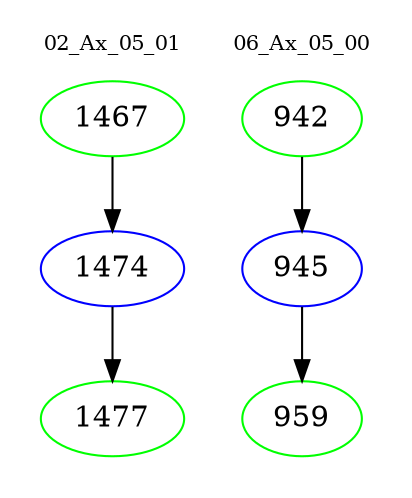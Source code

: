 digraph{
subgraph cluster_0 {
color = white
label = "02_Ax_05_01";
fontsize=10;
T0_1467 [label="1467", color="green"]
T0_1467 -> T0_1474 [color="black"]
T0_1474 [label="1474", color="blue"]
T0_1474 -> T0_1477 [color="black"]
T0_1477 [label="1477", color="green"]
}
subgraph cluster_1 {
color = white
label = "06_Ax_05_00";
fontsize=10;
T1_942 [label="942", color="green"]
T1_942 -> T1_945 [color="black"]
T1_945 [label="945", color="blue"]
T1_945 -> T1_959 [color="black"]
T1_959 [label="959", color="green"]
}
}
